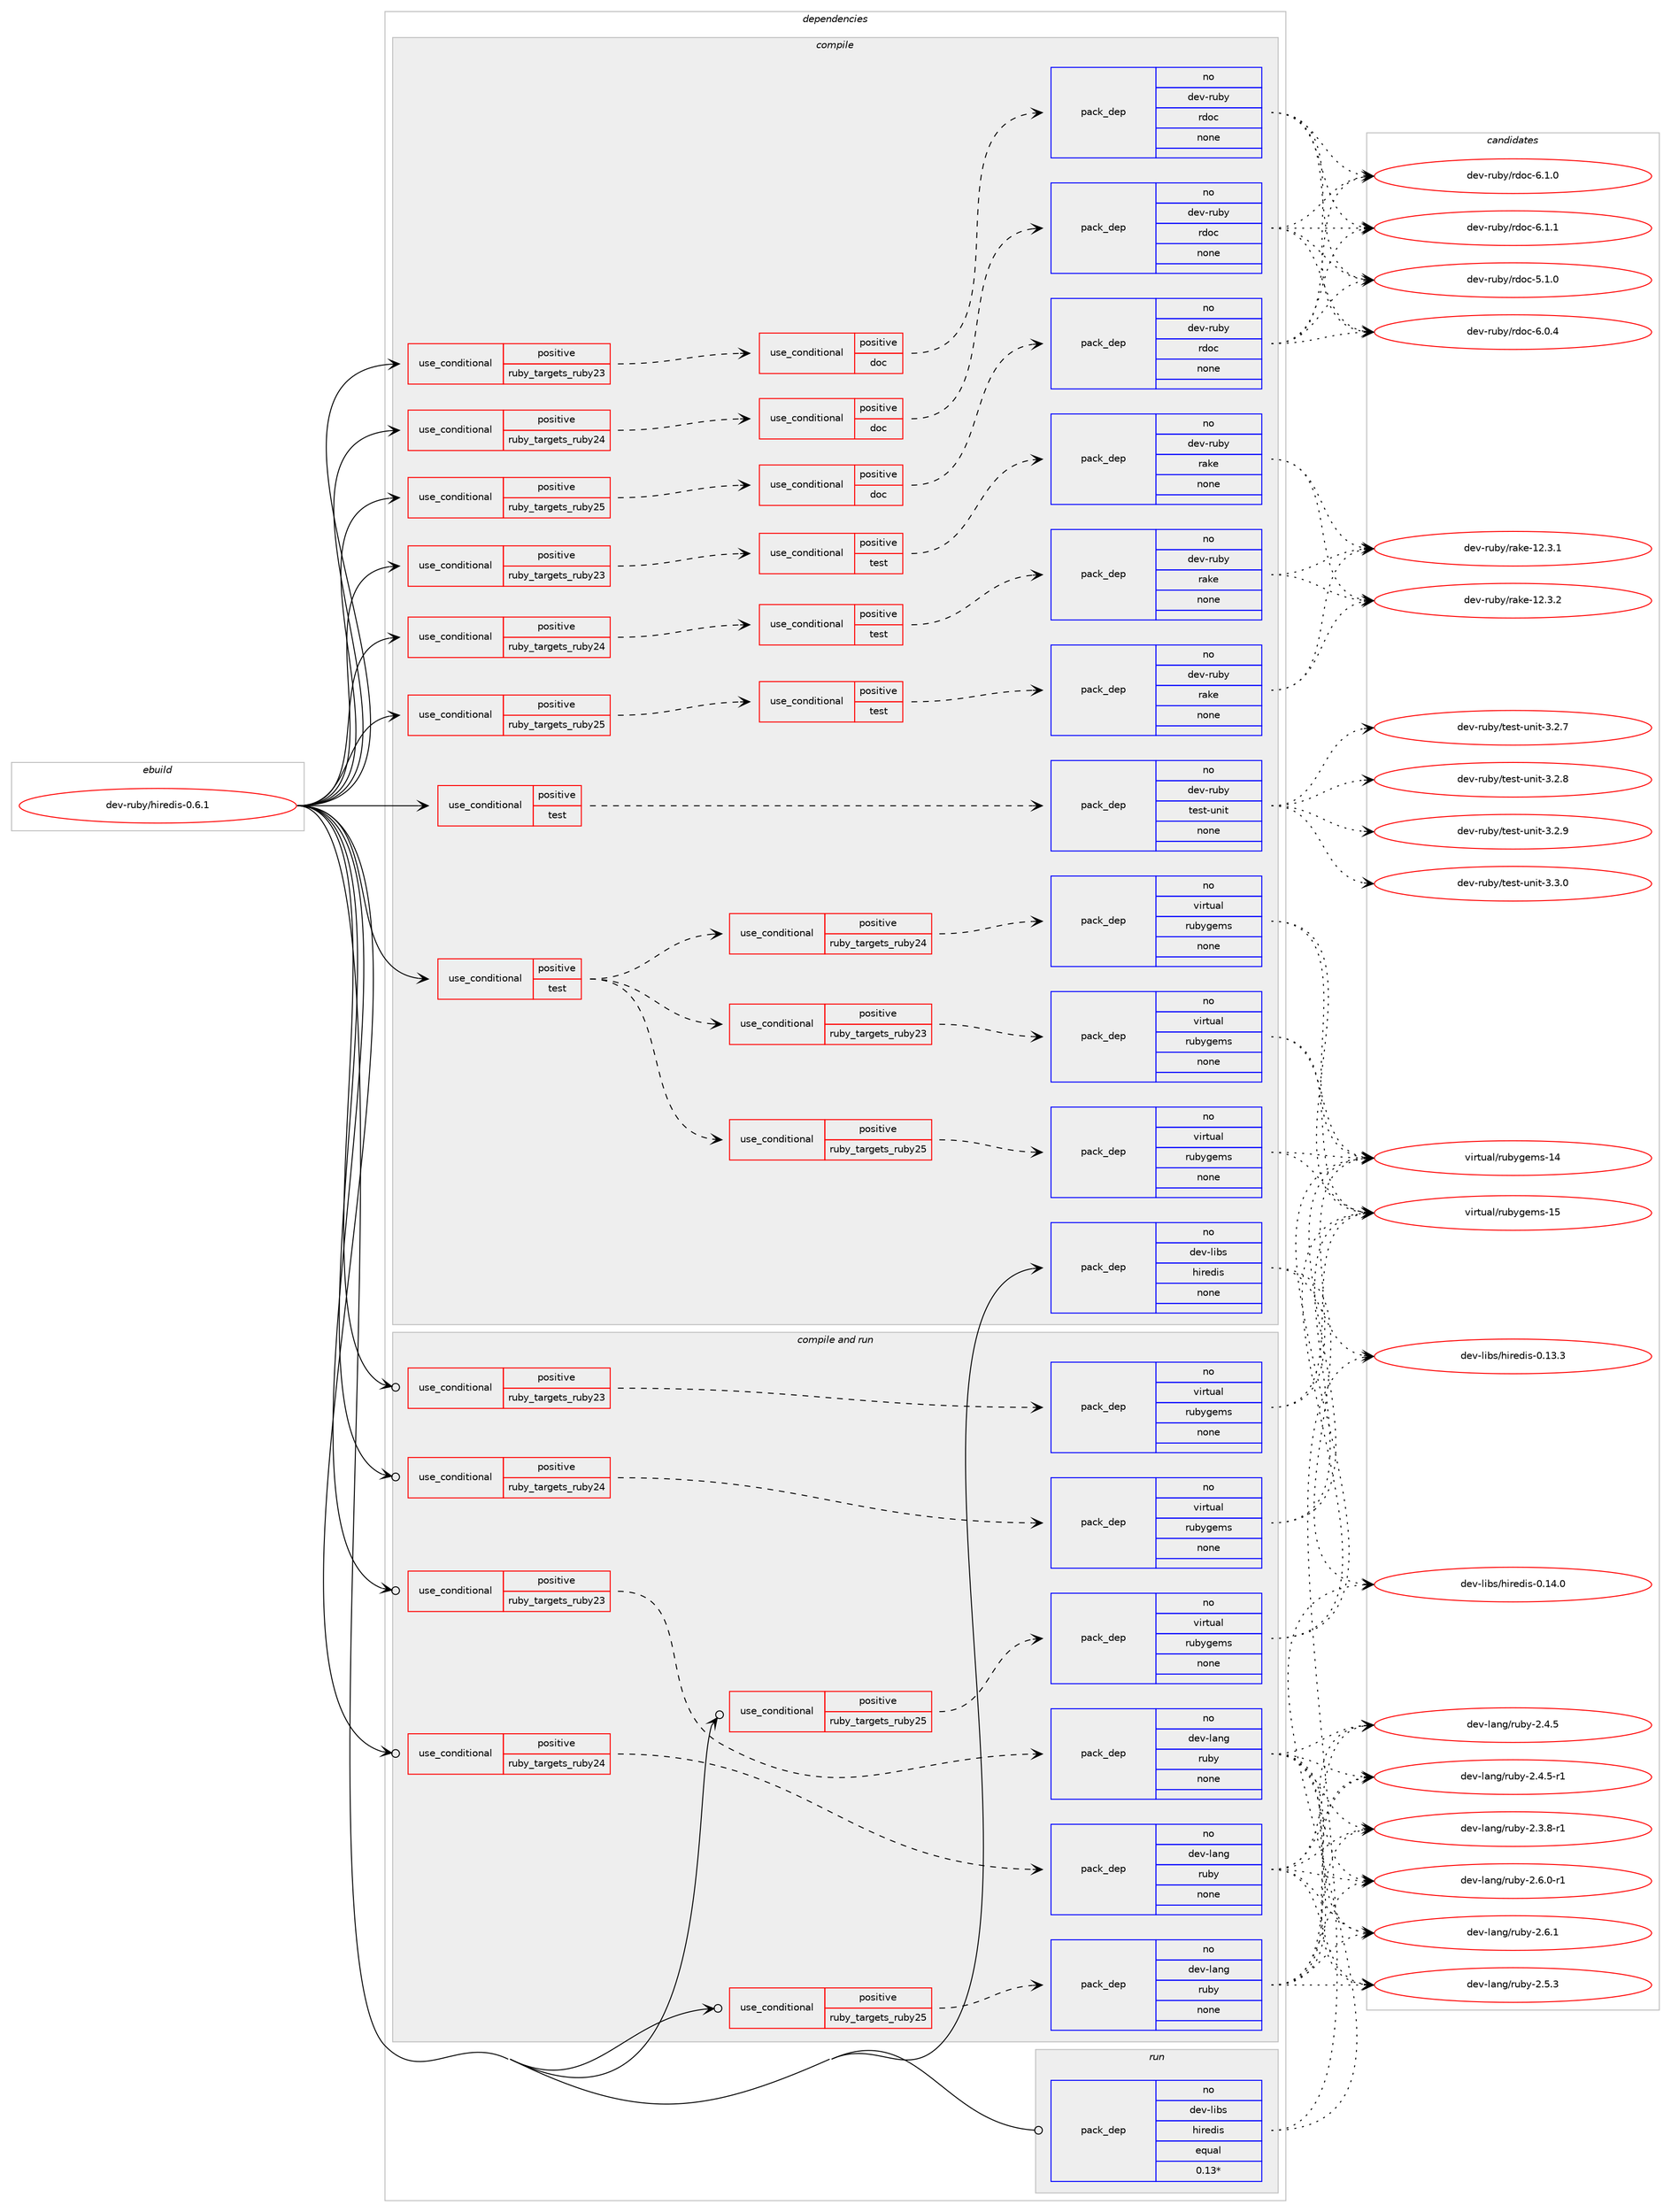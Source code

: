 digraph prolog {

# *************
# Graph options
# *************

newrank=true;
concentrate=true;
compound=true;
graph [rankdir=LR,fontname=Helvetica,fontsize=10,ranksep=1.5];#, ranksep=2.5, nodesep=0.2];
edge  [arrowhead=vee];
node  [fontname=Helvetica,fontsize=10];

# **********
# The ebuild
# **********

subgraph cluster_leftcol {
color=gray;
rank=same;
label=<<i>ebuild</i>>;
id [label="dev-ruby/hiredis-0.6.1", color=red, width=4, href="../dev-ruby/hiredis-0.6.1.svg"];
}

# ****************
# The dependencies
# ****************

subgraph cluster_midcol {
color=gray;
label=<<i>dependencies</i>>;
subgraph cluster_compile {
fillcolor="#eeeeee";
style=filled;
label=<<i>compile</i>>;
subgraph cond401822 {
dependency1497195 [label=<<TABLE BORDER="0" CELLBORDER="1" CELLSPACING="0" CELLPADDING="4"><TR><TD ROWSPAN="3" CELLPADDING="10">use_conditional</TD></TR><TR><TD>positive</TD></TR><TR><TD>ruby_targets_ruby23</TD></TR></TABLE>>, shape=none, color=red];
subgraph cond401823 {
dependency1497196 [label=<<TABLE BORDER="0" CELLBORDER="1" CELLSPACING="0" CELLPADDING="4"><TR><TD ROWSPAN="3" CELLPADDING="10">use_conditional</TD></TR><TR><TD>positive</TD></TR><TR><TD>doc</TD></TR></TABLE>>, shape=none, color=red];
subgraph pack1071928 {
dependency1497197 [label=<<TABLE BORDER="0" CELLBORDER="1" CELLSPACING="0" CELLPADDING="4" WIDTH="220"><TR><TD ROWSPAN="6" CELLPADDING="30">pack_dep</TD></TR><TR><TD WIDTH="110">no</TD></TR><TR><TD>dev-ruby</TD></TR><TR><TD>rdoc</TD></TR><TR><TD>none</TD></TR><TR><TD></TD></TR></TABLE>>, shape=none, color=blue];
}
dependency1497196:e -> dependency1497197:w [weight=20,style="dashed",arrowhead="vee"];
}
dependency1497195:e -> dependency1497196:w [weight=20,style="dashed",arrowhead="vee"];
}
id:e -> dependency1497195:w [weight=20,style="solid",arrowhead="vee"];
subgraph cond401824 {
dependency1497198 [label=<<TABLE BORDER="0" CELLBORDER="1" CELLSPACING="0" CELLPADDING="4"><TR><TD ROWSPAN="3" CELLPADDING="10">use_conditional</TD></TR><TR><TD>positive</TD></TR><TR><TD>ruby_targets_ruby23</TD></TR></TABLE>>, shape=none, color=red];
subgraph cond401825 {
dependency1497199 [label=<<TABLE BORDER="0" CELLBORDER="1" CELLSPACING="0" CELLPADDING="4"><TR><TD ROWSPAN="3" CELLPADDING="10">use_conditional</TD></TR><TR><TD>positive</TD></TR><TR><TD>test</TD></TR></TABLE>>, shape=none, color=red];
subgraph pack1071929 {
dependency1497200 [label=<<TABLE BORDER="0" CELLBORDER="1" CELLSPACING="0" CELLPADDING="4" WIDTH="220"><TR><TD ROWSPAN="6" CELLPADDING="30">pack_dep</TD></TR><TR><TD WIDTH="110">no</TD></TR><TR><TD>dev-ruby</TD></TR><TR><TD>rake</TD></TR><TR><TD>none</TD></TR><TR><TD></TD></TR></TABLE>>, shape=none, color=blue];
}
dependency1497199:e -> dependency1497200:w [weight=20,style="dashed",arrowhead="vee"];
}
dependency1497198:e -> dependency1497199:w [weight=20,style="dashed",arrowhead="vee"];
}
id:e -> dependency1497198:w [weight=20,style="solid",arrowhead="vee"];
subgraph cond401826 {
dependency1497201 [label=<<TABLE BORDER="0" CELLBORDER="1" CELLSPACING="0" CELLPADDING="4"><TR><TD ROWSPAN="3" CELLPADDING="10">use_conditional</TD></TR><TR><TD>positive</TD></TR><TR><TD>ruby_targets_ruby24</TD></TR></TABLE>>, shape=none, color=red];
subgraph cond401827 {
dependency1497202 [label=<<TABLE BORDER="0" CELLBORDER="1" CELLSPACING="0" CELLPADDING="4"><TR><TD ROWSPAN="3" CELLPADDING="10">use_conditional</TD></TR><TR><TD>positive</TD></TR><TR><TD>doc</TD></TR></TABLE>>, shape=none, color=red];
subgraph pack1071930 {
dependency1497203 [label=<<TABLE BORDER="0" CELLBORDER="1" CELLSPACING="0" CELLPADDING="4" WIDTH="220"><TR><TD ROWSPAN="6" CELLPADDING="30">pack_dep</TD></TR><TR><TD WIDTH="110">no</TD></TR><TR><TD>dev-ruby</TD></TR><TR><TD>rdoc</TD></TR><TR><TD>none</TD></TR><TR><TD></TD></TR></TABLE>>, shape=none, color=blue];
}
dependency1497202:e -> dependency1497203:w [weight=20,style="dashed",arrowhead="vee"];
}
dependency1497201:e -> dependency1497202:w [weight=20,style="dashed",arrowhead="vee"];
}
id:e -> dependency1497201:w [weight=20,style="solid",arrowhead="vee"];
subgraph cond401828 {
dependency1497204 [label=<<TABLE BORDER="0" CELLBORDER="1" CELLSPACING="0" CELLPADDING="4"><TR><TD ROWSPAN="3" CELLPADDING="10">use_conditional</TD></TR><TR><TD>positive</TD></TR><TR><TD>ruby_targets_ruby24</TD></TR></TABLE>>, shape=none, color=red];
subgraph cond401829 {
dependency1497205 [label=<<TABLE BORDER="0" CELLBORDER="1" CELLSPACING="0" CELLPADDING="4"><TR><TD ROWSPAN="3" CELLPADDING="10">use_conditional</TD></TR><TR><TD>positive</TD></TR><TR><TD>test</TD></TR></TABLE>>, shape=none, color=red];
subgraph pack1071931 {
dependency1497206 [label=<<TABLE BORDER="0" CELLBORDER="1" CELLSPACING="0" CELLPADDING="4" WIDTH="220"><TR><TD ROWSPAN="6" CELLPADDING="30">pack_dep</TD></TR><TR><TD WIDTH="110">no</TD></TR><TR><TD>dev-ruby</TD></TR><TR><TD>rake</TD></TR><TR><TD>none</TD></TR><TR><TD></TD></TR></TABLE>>, shape=none, color=blue];
}
dependency1497205:e -> dependency1497206:w [weight=20,style="dashed",arrowhead="vee"];
}
dependency1497204:e -> dependency1497205:w [weight=20,style="dashed",arrowhead="vee"];
}
id:e -> dependency1497204:w [weight=20,style="solid",arrowhead="vee"];
subgraph cond401830 {
dependency1497207 [label=<<TABLE BORDER="0" CELLBORDER="1" CELLSPACING="0" CELLPADDING="4"><TR><TD ROWSPAN="3" CELLPADDING="10">use_conditional</TD></TR><TR><TD>positive</TD></TR><TR><TD>ruby_targets_ruby25</TD></TR></TABLE>>, shape=none, color=red];
subgraph cond401831 {
dependency1497208 [label=<<TABLE BORDER="0" CELLBORDER="1" CELLSPACING="0" CELLPADDING="4"><TR><TD ROWSPAN="3" CELLPADDING="10">use_conditional</TD></TR><TR><TD>positive</TD></TR><TR><TD>doc</TD></TR></TABLE>>, shape=none, color=red];
subgraph pack1071932 {
dependency1497209 [label=<<TABLE BORDER="0" CELLBORDER="1" CELLSPACING="0" CELLPADDING="4" WIDTH="220"><TR><TD ROWSPAN="6" CELLPADDING="30">pack_dep</TD></TR><TR><TD WIDTH="110">no</TD></TR><TR><TD>dev-ruby</TD></TR><TR><TD>rdoc</TD></TR><TR><TD>none</TD></TR><TR><TD></TD></TR></TABLE>>, shape=none, color=blue];
}
dependency1497208:e -> dependency1497209:w [weight=20,style="dashed",arrowhead="vee"];
}
dependency1497207:e -> dependency1497208:w [weight=20,style="dashed",arrowhead="vee"];
}
id:e -> dependency1497207:w [weight=20,style="solid",arrowhead="vee"];
subgraph cond401832 {
dependency1497210 [label=<<TABLE BORDER="0" CELLBORDER="1" CELLSPACING="0" CELLPADDING="4"><TR><TD ROWSPAN="3" CELLPADDING="10">use_conditional</TD></TR><TR><TD>positive</TD></TR><TR><TD>ruby_targets_ruby25</TD></TR></TABLE>>, shape=none, color=red];
subgraph cond401833 {
dependency1497211 [label=<<TABLE BORDER="0" CELLBORDER="1" CELLSPACING="0" CELLPADDING="4"><TR><TD ROWSPAN="3" CELLPADDING="10">use_conditional</TD></TR><TR><TD>positive</TD></TR><TR><TD>test</TD></TR></TABLE>>, shape=none, color=red];
subgraph pack1071933 {
dependency1497212 [label=<<TABLE BORDER="0" CELLBORDER="1" CELLSPACING="0" CELLPADDING="4" WIDTH="220"><TR><TD ROWSPAN="6" CELLPADDING="30">pack_dep</TD></TR><TR><TD WIDTH="110">no</TD></TR><TR><TD>dev-ruby</TD></TR><TR><TD>rake</TD></TR><TR><TD>none</TD></TR><TR><TD></TD></TR></TABLE>>, shape=none, color=blue];
}
dependency1497211:e -> dependency1497212:w [weight=20,style="dashed",arrowhead="vee"];
}
dependency1497210:e -> dependency1497211:w [weight=20,style="dashed",arrowhead="vee"];
}
id:e -> dependency1497210:w [weight=20,style="solid",arrowhead="vee"];
subgraph cond401834 {
dependency1497213 [label=<<TABLE BORDER="0" CELLBORDER="1" CELLSPACING="0" CELLPADDING="4"><TR><TD ROWSPAN="3" CELLPADDING="10">use_conditional</TD></TR><TR><TD>positive</TD></TR><TR><TD>test</TD></TR></TABLE>>, shape=none, color=red];
subgraph cond401835 {
dependency1497214 [label=<<TABLE BORDER="0" CELLBORDER="1" CELLSPACING="0" CELLPADDING="4"><TR><TD ROWSPAN="3" CELLPADDING="10">use_conditional</TD></TR><TR><TD>positive</TD></TR><TR><TD>ruby_targets_ruby23</TD></TR></TABLE>>, shape=none, color=red];
subgraph pack1071934 {
dependency1497215 [label=<<TABLE BORDER="0" CELLBORDER="1" CELLSPACING="0" CELLPADDING="4" WIDTH="220"><TR><TD ROWSPAN="6" CELLPADDING="30">pack_dep</TD></TR><TR><TD WIDTH="110">no</TD></TR><TR><TD>virtual</TD></TR><TR><TD>rubygems</TD></TR><TR><TD>none</TD></TR><TR><TD></TD></TR></TABLE>>, shape=none, color=blue];
}
dependency1497214:e -> dependency1497215:w [weight=20,style="dashed",arrowhead="vee"];
}
dependency1497213:e -> dependency1497214:w [weight=20,style="dashed",arrowhead="vee"];
subgraph cond401836 {
dependency1497216 [label=<<TABLE BORDER="0" CELLBORDER="1" CELLSPACING="0" CELLPADDING="4"><TR><TD ROWSPAN="3" CELLPADDING="10">use_conditional</TD></TR><TR><TD>positive</TD></TR><TR><TD>ruby_targets_ruby24</TD></TR></TABLE>>, shape=none, color=red];
subgraph pack1071935 {
dependency1497217 [label=<<TABLE BORDER="0" CELLBORDER="1" CELLSPACING="0" CELLPADDING="4" WIDTH="220"><TR><TD ROWSPAN="6" CELLPADDING="30">pack_dep</TD></TR><TR><TD WIDTH="110">no</TD></TR><TR><TD>virtual</TD></TR><TR><TD>rubygems</TD></TR><TR><TD>none</TD></TR><TR><TD></TD></TR></TABLE>>, shape=none, color=blue];
}
dependency1497216:e -> dependency1497217:w [weight=20,style="dashed",arrowhead="vee"];
}
dependency1497213:e -> dependency1497216:w [weight=20,style="dashed",arrowhead="vee"];
subgraph cond401837 {
dependency1497218 [label=<<TABLE BORDER="0" CELLBORDER="1" CELLSPACING="0" CELLPADDING="4"><TR><TD ROWSPAN="3" CELLPADDING="10">use_conditional</TD></TR><TR><TD>positive</TD></TR><TR><TD>ruby_targets_ruby25</TD></TR></TABLE>>, shape=none, color=red];
subgraph pack1071936 {
dependency1497219 [label=<<TABLE BORDER="0" CELLBORDER="1" CELLSPACING="0" CELLPADDING="4" WIDTH="220"><TR><TD ROWSPAN="6" CELLPADDING="30">pack_dep</TD></TR><TR><TD WIDTH="110">no</TD></TR><TR><TD>virtual</TD></TR><TR><TD>rubygems</TD></TR><TR><TD>none</TD></TR><TR><TD></TD></TR></TABLE>>, shape=none, color=blue];
}
dependency1497218:e -> dependency1497219:w [weight=20,style="dashed",arrowhead="vee"];
}
dependency1497213:e -> dependency1497218:w [weight=20,style="dashed",arrowhead="vee"];
}
id:e -> dependency1497213:w [weight=20,style="solid",arrowhead="vee"];
subgraph cond401838 {
dependency1497220 [label=<<TABLE BORDER="0" CELLBORDER="1" CELLSPACING="0" CELLPADDING="4"><TR><TD ROWSPAN="3" CELLPADDING="10">use_conditional</TD></TR><TR><TD>positive</TD></TR><TR><TD>test</TD></TR></TABLE>>, shape=none, color=red];
subgraph pack1071937 {
dependency1497221 [label=<<TABLE BORDER="0" CELLBORDER="1" CELLSPACING="0" CELLPADDING="4" WIDTH="220"><TR><TD ROWSPAN="6" CELLPADDING="30">pack_dep</TD></TR><TR><TD WIDTH="110">no</TD></TR><TR><TD>dev-ruby</TD></TR><TR><TD>test-unit</TD></TR><TR><TD>none</TD></TR><TR><TD></TD></TR></TABLE>>, shape=none, color=blue];
}
dependency1497220:e -> dependency1497221:w [weight=20,style="dashed",arrowhead="vee"];
}
id:e -> dependency1497220:w [weight=20,style="solid",arrowhead="vee"];
subgraph pack1071938 {
dependency1497222 [label=<<TABLE BORDER="0" CELLBORDER="1" CELLSPACING="0" CELLPADDING="4" WIDTH="220"><TR><TD ROWSPAN="6" CELLPADDING="30">pack_dep</TD></TR><TR><TD WIDTH="110">no</TD></TR><TR><TD>dev-libs</TD></TR><TR><TD>hiredis</TD></TR><TR><TD>none</TD></TR><TR><TD></TD></TR></TABLE>>, shape=none, color=blue];
}
id:e -> dependency1497222:w [weight=20,style="solid",arrowhead="vee"];
}
subgraph cluster_compileandrun {
fillcolor="#eeeeee";
style=filled;
label=<<i>compile and run</i>>;
subgraph cond401839 {
dependency1497223 [label=<<TABLE BORDER="0" CELLBORDER="1" CELLSPACING="0" CELLPADDING="4"><TR><TD ROWSPAN="3" CELLPADDING="10">use_conditional</TD></TR><TR><TD>positive</TD></TR><TR><TD>ruby_targets_ruby23</TD></TR></TABLE>>, shape=none, color=red];
subgraph pack1071939 {
dependency1497224 [label=<<TABLE BORDER="0" CELLBORDER="1" CELLSPACING="0" CELLPADDING="4" WIDTH="220"><TR><TD ROWSPAN="6" CELLPADDING="30">pack_dep</TD></TR><TR><TD WIDTH="110">no</TD></TR><TR><TD>dev-lang</TD></TR><TR><TD>ruby</TD></TR><TR><TD>none</TD></TR><TR><TD></TD></TR></TABLE>>, shape=none, color=blue];
}
dependency1497223:e -> dependency1497224:w [weight=20,style="dashed",arrowhead="vee"];
}
id:e -> dependency1497223:w [weight=20,style="solid",arrowhead="odotvee"];
subgraph cond401840 {
dependency1497225 [label=<<TABLE BORDER="0" CELLBORDER="1" CELLSPACING="0" CELLPADDING="4"><TR><TD ROWSPAN="3" CELLPADDING="10">use_conditional</TD></TR><TR><TD>positive</TD></TR><TR><TD>ruby_targets_ruby23</TD></TR></TABLE>>, shape=none, color=red];
subgraph pack1071940 {
dependency1497226 [label=<<TABLE BORDER="0" CELLBORDER="1" CELLSPACING="0" CELLPADDING="4" WIDTH="220"><TR><TD ROWSPAN="6" CELLPADDING="30">pack_dep</TD></TR><TR><TD WIDTH="110">no</TD></TR><TR><TD>virtual</TD></TR><TR><TD>rubygems</TD></TR><TR><TD>none</TD></TR><TR><TD></TD></TR></TABLE>>, shape=none, color=blue];
}
dependency1497225:e -> dependency1497226:w [weight=20,style="dashed",arrowhead="vee"];
}
id:e -> dependency1497225:w [weight=20,style="solid",arrowhead="odotvee"];
subgraph cond401841 {
dependency1497227 [label=<<TABLE BORDER="0" CELLBORDER="1" CELLSPACING="0" CELLPADDING="4"><TR><TD ROWSPAN="3" CELLPADDING="10">use_conditional</TD></TR><TR><TD>positive</TD></TR><TR><TD>ruby_targets_ruby24</TD></TR></TABLE>>, shape=none, color=red];
subgraph pack1071941 {
dependency1497228 [label=<<TABLE BORDER="0" CELLBORDER="1" CELLSPACING="0" CELLPADDING="4" WIDTH="220"><TR><TD ROWSPAN="6" CELLPADDING="30">pack_dep</TD></TR><TR><TD WIDTH="110">no</TD></TR><TR><TD>dev-lang</TD></TR><TR><TD>ruby</TD></TR><TR><TD>none</TD></TR><TR><TD></TD></TR></TABLE>>, shape=none, color=blue];
}
dependency1497227:e -> dependency1497228:w [weight=20,style="dashed",arrowhead="vee"];
}
id:e -> dependency1497227:w [weight=20,style="solid",arrowhead="odotvee"];
subgraph cond401842 {
dependency1497229 [label=<<TABLE BORDER="0" CELLBORDER="1" CELLSPACING="0" CELLPADDING="4"><TR><TD ROWSPAN="3" CELLPADDING="10">use_conditional</TD></TR><TR><TD>positive</TD></TR><TR><TD>ruby_targets_ruby24</TD></TR></TABLE>>, shape=none, color=red];
subgraph pack1071942 {
dependency1497230 [label=<<TABLE BORDER="0" CELLBORDER="1" CELLSPACING="0" CELLPADDING="4" WIDTH="220"><TR><TD ROWSPAN="6" CELLPADDING="30">pack_dep</TD></TR><TR><TD WIDTH="110">no</TD></TR><TR><TD>virtual</TD></TR><TR><TD>rubygems</TD></TR><TR><TD>none</TD></TR><TR><TD></TD></TR></TABLE>>, shape=none, color=blue];
}
dependency1497229:e -> dependency1497230:w [weight=20,style="dashed",arrowhead="vee"];
}
id:e -> dependency1497229:w [weight=20,style="solid",arrowhead="odotvee"];
subgraph cond401843 {
dependency1497231 [label=<<TABLE BORDER="0" CELLBORDER="1" CELLSPACING="0" CELLPADDING="4"><TR><TD ROWSPAN="3" CELLPADDING="10">use_conditional</TD></TR><TR><TD>positive</TD></TR><TR><TD>ruby_targets_ruby25</TD></TR></TABLE>>, shape=none, color=red];
subgraph pack1071943 {
dependency1497232 [label=<<TABLE BORDER="0" CELLBORDER="1" CELLSPACING="0" CELLPADDING="4" WIDTH="220"><TR><TD ROWSPAN="6" CELLPADDING="30">pack_dep</TD></TR><TR><TD WIDTH="110">no</TD></TR><TR><TD>dev-lang</TD></TR><TR><TD>ruby</TD></TR><TR><TD>none</TD></TR><TR><TD></TD></TR></TABLE>>, shape=none, color=blue];
}
dependency1497231:e -> dependency1497232:w [weight=20,style="dashed",arrowhead="vee"];
}
id:e -> dependency1497231:w [weight=20,style="solid",arrowhead="odotvee"];
subgraph cond401844 {
dependency1497233 [label=<<TABLE BORDER="0" CELLBORDER="1" CELLSPACING="0" CELLPADDING="4"><TR><TD ROWSPAN="3" CELLPADDING="10">use_conditional</TD></TR><TR><TD>positive</TD></TR><TR><TD>ruby_targets_ruby25</TD></TR></TABLE>>, shape=none, color=red];
subgraph pack1071944 {
dependency1497234 [label=<<TABLE BORDER="0" CELLBORDER="1" CELLSPACING="0" CELLPADDING="4" WIDTH="220"><TR><TD ROWSPAN="6" CELLPADDING="30">pack_dep</TD></TR><TR><TD WIDTH="110">no</TD></TR><TR><TD>virtual</TD></TR><TR><TD>rubygems</TD></TR><TR><TD>none</TD></TR><TR><TD></TD></TR></TABLE>>, shape=none, color=blue];
}
dependency1497233:e -> dependency1497234:w [weight=20,style="dashed",arrowhead="vee"];
}
id:e -> dependency1497233:w [weight=20,style="solid",arrowhead="odotvee"];
}
subgraph cluster_run {
fillcolor="#eeeeee";
style=filled;
label=<<i>run</i>>;
subgraph pack1071945 {
dependency1497235 [label=<<TABLE BORDER="0" CELLBORDER="1" CELLSPACING="0" CELLPADDING="4" WIDTH="220"><TR><TD ROWSPAN="6" CELLPADDING="30">pack_dep</TD></TR><TR><TD WIDTH="110">no</TD></TR><TR><TD>dev-libs</TD></TR><TR><TD>hiredis</TD></TR><TR><TD>equal</TD></TR><TR><TD>0.13*</TD></TR></TABLE>>, shape=none, color=blue];
}
id:e -> dependency1497235:w [weight=20,style="solid",arrowhead="odot"];
}
}

# **************
# The candidates
# **************

subgraph cluster_choices {
rank=same;
color=gray;
label=<<i>candidates</i>>;

subgraph choice1071928 {
color=black;
nodesep=1;
choice10010111845114117981214711410011199455346494648 [label="dev-ruby/rdoc-5.1.0", color=red, width=4,href="../dev-ruby/rdoc-5.1.0.svg"];
choice10010111845114117981214711410011199455446484652 [label="dev-ruby/rdoc-6.0.4", color=red, width=4,href="../dev-ruby/rdoc-6.0.4.svg"];
choice10010111845114117981214711410011199455446494648 [label="dev-ruby/rdoc-6.1.0", color=red, width=4,href="../dev-ruby/rdoc-6.1.0.svg"];
choice10010111845114117981214711410011199455446494649 [label="dev-ruby/rdoc-6.1.1", color=red, width=4,href="../dev-ruby/rdoc-6.1.1.svg"];
dependency1497197:e -> choice10010111845114117981214711410011199455346494648:w [style=dotted,weight="100"];
dependency1497197:e -> choice10010111845114117981214711410011199455446484652:w [style=dotted,weight="100"];
dependency1497197:e -> choice10010111845114117981214711410011199455446494648:w [style=dotted,weight="100"];
dependency1497197:e -> choice10010111845114117981214711410011199455446494649:w [style=dotted,weight="100"];
}
subgraph choice1071929 {
color=black;
nodesep=1;
choice1001011184511411798121471149710710145495046514649 [label="dev-ruby/rake-12.3.1", color=red, width=4,href="../dev-ruby/rake-12.3.1.svg"];
choice1001011184511411798121471149710710145495046514650 [label="dev-ruby/rake-12.3.2", color=red, width=4,href="../dev-ruby/rake-12.3.2.svg"];
dependency1497200:e -> choice1001011184511411798121471149710710145495046514649:w [style=dotted,weight="100"];
dependency1497200:e -> choice1001011184511411798121471149710710145495046514650:w [style=dotted,weight="100"];
}
subgraph choice1071930 {
color=black;
nodesep=1;
choice10010111845114117981214711410011199455346494648 [label="dev-ruby/rdoc-5.1.0", color=red, width=4,href="../dev-ruby/rdoc-5.1.0.svg"];
choice10010111845114117981214711410011199455446484652 [label="dev-ruby/rdoc-6.0.4", color=red, width=4,href="../dev-ruby/rdoc-6.0.4.svg"];
choice10010111845114117981214711410011199455446494648 [label="dev-ruby/rdoc-6.1.0", color=red, width=4,href="../dev-ruby/rdoc-6.1.0.svg"];
choice10010111845114117981214711410011199455446494649 [label="dev-ruby/rdoc-6.1.1", color=red, width=4,href="../dev-ruby/rdoc-6.1.1.svg"];
dependency1497203:e -> choice10010111845114117981214711410011199455346494648:w [style=dotted,weight="100"];
dependency1497203:e -> choice10010111845114117981214711410011199455446484652:w [style=dotted,weight="100"];
dependency1497203:e -> choice10010111845114117981214711410011199455446494648:w [style=dotted,weight="100"];
dependency1497203:e -> choice10010111845114117981214711410011199455446494649:w [style=dotted,weight="100"];
}
subgraph choice1071931 {
color=black;
nodesep=1;
choice1001011184511411798121471149710710145495046514649 [label="dev-ruby/rake-12.3.1", color=red, width=4,href="../dev-ruby/rake-12.3.1.svg"];
choice1001011184511411798121471149710710145495046514650 [label="dev-ruby/rake-12.3.2", color=red, width=4,href="../dev-ruby/rake-12.3.2.svg"];
dependency1497206:e -> choice1001011184511411798121471149710710145495046514649:w [style=dotted,weight="100"];
dependency1497206:e -> choice1001011184511411798121471149710710145495046514650:w [style=dotted,weight="100"];
}
subgraph choice1071932 {
color=black;
nodesep=1;
choice10010111845114117981214711410011199455346494648 [label="dev-ruby/rdoc-5.1.0", color=red, width=4,href="../dev-ruby/rdoc-5.1.0.svg"];
choice10010111845114117981214711410011199455446484652 [label="dev-ruby/rdoc-6.0.4", color=red, width=4,href="../dev-ruby/rdoc-6.0.4.svg"];
choice10010111845114117981214711410011199455446494648 [label="dev-ruby/rdoc-6.1.0", color=red, width=4,href="../dev-ruby/rdoc-6.1.0.svg"];
choice10010111845114117981214711410011199455446494649 [label="dev-ruby/rdoc-6.1.1", color=red, width=4,href="../dev-ruby/rdoc-6.1.1.svg"];
dependency1497209:e -> choice10010111845114117981214711410011199455346494648:w [style=dotted,weight="100"];
dependency1497209:e -> choice10010111845114117981214711410011199455446484652:w [style=dotted,weight="100"];
dependency1497209:e -> choice10010111845114117981214711410011199455446494648:w [style=dotted,weight="100"];
dependency1497209:e -> choice10010111845114117981214711410011199455446494649:w [style=dotted,weight="100"];
}
subgraph choice1071933 {
color=black;
nodesep=1;
choice1001011184511411798121471149710710145495046514649 [label="dev-ruby/rake-12.3.1", color=red, width=4,href="../dev-ruby/rake-12.3.1.svg"];
choice1001011184511411798121471149710710145495046514650 [label="dev-ruby/rake-12.3.2", color=red, width=4,href="../dev-ruby/rake-12.3.2.svg"];
dependency1497212:e -> choice1001011184511411798121471149710710145495046514649:w [style=dotted,weight="100"];
dependency1497212:e -> choice1001011184511411798121471149710710145495046514650:w [style=dotted,weight="100"];
}
subgraph choice1071934 {
color=black;
nodesep=1;
choice118105114116117971084711411798121103101109115454952 [label="virtual/rubygems-14", color=red, width=4,href="../virtual/rubygems-14.svg"];
choice118105114116117971084711411798121103101109115454953 [label="virtual/rubygems-15", color=red, width=4,href="../virtual/rubygems-15.svg"];
dependency1497215:e -> choice118105114116117971084711411798121103101109115454952:w [style=dotted,weight="100"];
dependency1497215:e -> choice118105114116117971084711411798121103101109115454953:w [style=dotted,weight="100"];
}
subgraph choice1071935 {
color=black;
nodesep=1;
choice118105114116117971084711411798121103101109115454952 [label="virtual/rubygems-14", color=red, width=4,href="../virtual/rubygems-14.svg"];
choice118105114116117971084711411798121103101109115454953 [label="virtual/rubygems-15", color=red, width=4,href="../virtual/rubygems-15.svg"];
dependency1497217:e -> choice118105114116117971084711411798121103101109115454952:w [style=dotted,weight="100"];
dependency1497217:e -> choice118105114116117971084711411798121103101109115454953:w [style=dotted,weight="100"];
}
subgraph choice1071936 {
color=black;
nodesep=1;
choice118105114116117971084711411798121103101109115454952 [label="virtual/rubygems-14", color=red, width=4,href="../virtual/rubygems-14.svg"];
choice118105114116117971084711411798121103101109115454953 [label="virtual/rubygems-15", color=red, width=4,href="../virtual/rubygems-15.svg"];
dependency1497219:e -> choice118105114116117971084711411798121103101109115454952:w [style=dotted,weight="100"];
dependency1497219:e -> choice118105114116117971084711411798121103101109115454953:w [style=dotted,weight="100"];
}
subgraph choice1071937 {
color=black;
nodesep=1;
choice10010111845114117981214711610111511645117110105116455146504655 [label="dev-ruby/test-unit-3.2.7", color=red, width=4,href="../dev-ruby/test-unit-3.2.7.svg"];
choice10010111845114117981214711610111511645117110105116455146504656 [label="dev-ruby/test-unit-3.2.8", color=red, width=4,href="../dev-ruby/test-unit-3.2.8.svg"];
choice10010111845114117981214711610111511645117110105116455146504657 [label="dev-ruby/test-unit-3.2.9", color=red, width=4,href="../dev-ruby/test-unit-3.2.9.svg"];
choice10010111845114117981214711610111511645117110105116455146514648 [label="dev-ruby/test-unit-3.3.0", color=red, width=4,href="../dev-ruby/test-unit-3.3.0.svg"];
dependency1497221:e -> choice10010111845114117981214711610111511645117110105116455146504655:w [style=dotted,weight="100"];
dependency1497221:e -> choice10010111845114117981214711610111511645117110105116455146504656:w [style=dotted,weight="100"];
dependency1497221:e -> choice10010111845114117981214711610111511645117110105116455146504657:w [style=dotted,weight="100"];
dependency1497221:e -> choice10010111845114117981214711610111511645117110105116455146514648:w [style=dotted,weight="100"];
}
subgraph choice1071938 {
color=black;
nodesep=1;
choice10010111845108105981154710410511410110010511545484649514651 [label="dev-libs/hiredis-0.13.3", color=red, width=4,href="../dev-libs/hiredis-0.13.3.svg"];
choice10010111845108105981154710410511410110010511545484649524648 [label="dev-libs/hiredis-0.14.0", color=red, width=4,href="../dev-libs/hiredis-0.14.0.svg"];
dependency1497222:e -> choice10010111845108105981154710410511410110010511545484649514651:w [style=dotted,weight="100"];
dependency1497222:e -> choice10010111845108105981154710410511410110010511545484649524648:w [style=dotted,weight="100"];
}
subgraph choice1071939 {
color=black;
nodesep=1;
choice100101118451089711010347114117981214550465146564511449 [label="dev-lang/ruby-2.3.8-r1", color=red, width=4,href="../dev-lang/ruby-2.3.8-r1.svg"];
choice10010111845108971101034711411798121455046524653 [label="dev-lang/ruby-2.4.5", color=red, width=4,href="../dev-lang/ruby-2.4.5.svg"];
choice100101118451089711010347114117981214550465246534511449 [label="dev-lang/ruby-2.4.5-r1", color=red, width=4,href="../dev-lang/ruby-2.4.5-r1.svg"];
choice10010111845108971101034711411798121455046534651 [label="dev-lang/ruby-2.5.3", color=red, width=4,href="../dev-lang/ruby-2.5.3.svg"];
choice100101118451089711010347114117981214550465446484511449 [label="dev-lang/ruby-2.6.0-r1", color=red, width=4,href="../dev-lang/ruby-2.6.0-r1.svg"];
choice10010111845108971101034711411798121455046544649 [label="dev-lang/ruby-2.6.1", color=red, width=4,href="../dev-lang/ruby-2.6.1.svg"];
dependency1497224:e -> choice100101118451089711010347114117981214550465146564511449:w [style=dotted,weight="100"];
dependency1497224:e -> choice10010111845108971101034711411798121455046524653:w [style=dotted,weight="100"];
dependency1497224:e -> choice100101118451089711010347114117981214550465246534511449:w [style=dotted,weight="100"];
dependency1497224:e -> choice10010111845108971101034711411798121455046534651:w [style=dotted,weight="100"];
dependency1497224:e -> choice100101118451089711010347114117981214550465446484511449:w [style=dotted,weight="100"];
dependency1497224:e -> choice10010111845108971101034711411798121455046544649:w [style=dotted,weight="100"];
}
subgraph choice1071940 {
color=black;
nodesep=1;
choice118105114116117971084711411798121103101109115454952 [label="virtual/rubygems-14", color=red, width=4,href="../virtual/rubygems-14.svg"];
choice118105114116117971084711411798121103101109115454953 [label="virtual/rubygems-15", color=red, width=4,href="../virtual/rubygems-15.svg"];
dependency1497226:e -> choice118105114116117971084711411798121103101109115454952:w [style=dotted,weight="100"];
dependency1497226:e -> choice118105114116117971084711411798121103101109115454953:w [style=dotted,weight="100"];
}
subgraph choice1071941 {
color=black;
nodesep=1;
choice100101118451089711010347114117981214550465146564511449 [label="dev-lang/ruby-2.3.8-r1", color=red, width=4,href="../dev-lang/ruby-2.3.8-r1.svg"];
choice10010111845108971101034711411798121455046524653 [label="dev-lang/ruby-2.4.5", color=red, width=4,href="../dev-lang/ruby-2.4.5.svg"];
choice100101118451089711010347114117981214550465246534511449 [label="dev-lang/ruby-2.4.5-r1", color=red, width=4,href="../dev-lang/ruby-2.4.5-r1.svg"];
choice10010111845108971101034711411798121455046534651 [label="dev-lang/ruby-2.5.3", color=red, width=4,href="../dev-lang/ruby-2.5.3.svg"];
choice100101118451089711010347114117981214550465446484511449 [label="dev-lang/ruby-2.6.0-r1", color=red, width=4,href="../dev-lang/ruby-2.6.0-r1.svg"];
choice10010111845108971101034711411798121455046544649 [label="dev-lang/ruby-2.6.1", color=red, width=4,href="../dev-lang/ruby-2.6.1.svg"];
dependency1497228:e -> choice100101118451089711010347114117981214550465146564511449:w [style=dotted,weight="100"];
dependency1497228:e -> choice10010111845108971101034711411798121455046524653:w [style=dotted,weight="100"];
dependency1497228:e -> choice100101118451089711010347114117981214550465246534511449:w [style=dotted,weight="100"];
dependency1497228:e -> choice10010111845108971101034711411798121455046534651:w [style=dotted,weight="100"];
dependency1497228:e -> choice100101118451089711010347114117981214550465446484511449:w [style=dotted,weight="100"];
dependency1497228:e -> choice10010111845108971101034711411798121455046544649:w [style=dotted,weight="100"];
}
subgraph choice1071942 {
color=black;
nodesep=1;
choice118105114116117971084711411798121103101109115454952 [label="virtual/rubygems-14", color=red, width=4,href="../virtual/rubygems-14.svg"];
choice118105114116117971084711411798121103101109115454953 [label="virtual/rubygems-15", color=red, width=4,href="../virtual/rubygems-15.svg"];
dependency1497230:e -> choice118105114116117971084711411798121103101109115454952:w [style=dotted,weight="100"];
dependency1497230:e -> choice118105114116117971084711411798121103101109115454953:w [style=dotted,weight="100"];
}
subgraph choice1071943 {
color=black;
nodesep=1;
choice100101118451089711010347114117981214550465146564511449 [label="dev-lang/ruby-2.3.8-r1", color=red, width=4,href="../dev-lang/ruby-2.3.8-r1.svg"];
choice10010111845108971101034711411798121455046524653 [label="dev-lang/ruby-2.4.5", color=red, width=4,href="../dev-lang/ruby-2.4.5.svg"];
choice100101118451089711010347114117981214550465246534511449 [label="dev-lang/ruby-2.4.5-r1", color=red, width=4,href="../dev-lang/ruby-2.4.5-r1.svg"];
choice10010111845108971101034711411798121455046534651 [label="dev-lang/ruby-2.5.3", color=red, width=4,href="../dev-lang/ruby-2.5.3.svg"];
choice100101118451089711010347114117981214550465446484511449 [label="dev-lang/ruby-2.6.0-r1", color=red, width=4,href="../dev-lang/ruby-2.6.0-r1.svg"];
choice10010111845108971101034711411798121455046544649 [label="dev-lang/ruby-2.6.1", color=red, width=4,href="../dev-lang/ruby-2.6.1.svg"];
dependency1497232:e -> choice100101118451089711010347114117981214550465146564511449:w [style=dotted,weight="100"];
dependency1497232:e -> choice10010111845108971101034711411798121455046524653:w [style=dotted,weight="100"];
dependency1497232:e -> choice100101118451089711010347114117981214550465246534511449:w [style=dotted,weight="100"];
dependency1497232:e -> choice10010111845108971101034711411798121455046534651:w [style=dotted,weight="100"];
dependency1497232:e -> choice100101118451089711010347114117981214550465446484511449:w [style=dotted,weight="100"];
dependency1497232:e -> choice10010111845108971101034711411798121455046544649:w [style=dotted,weight="100"];
}
subgraph choice1071944 {
color=black;
nodesep=1;
choice118105114116117971084711411798121103101109115454952 [label="virtual/rubygems-14", color=red, width=4,href="../virtual/rubygems-14.svg"];
choice118105114116117971084711411798121103101109115454953 [label="virtual/rubygems-15", color=red, width=4,href="../virtual/rubygems-15.svg"];
dependency1497234:e -> choice118105114116117971084711411798121103101109115454952:w [style=dotted,weight="100"];
dependency1497234:e -> choice118105114116117971084711411798121103101109115454953:w [style=dotted,weight="100"];
}
subgraph choice1071945 {
color=black;
nodesep=1;
choice10010111845108105981154710410511410110010511545484649514651 [label="dev-libs/hiredis-0.13.3", color=red, width=4,href="../dev-libs/hiredis-0.13.3.svg"];
choice10010111845108105981154710410511410110010511545484649524648 [label="dev-libs/hiredis-0.14.0", color=red, width=4,href="../dev-libs/hiredis-0.14.0.svg"];
dependency1497235:e -> choice10010111845108105981154710410511410110010511545484649514651:w [style=dotted,weight="100"];
dependency1497235:e -> choice10010111845108105981154710410511410110010511545484649524648:w [style=dotted,weight="100"];
}
}

}
